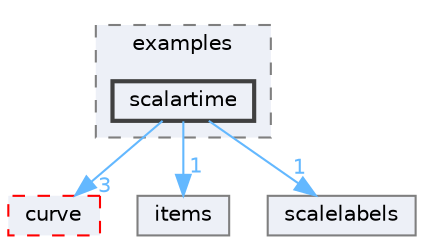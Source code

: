 digraph "scalartime"
{
 // LATEX_PDF_SIZE
  bgcolor="transparent";
  edge [fontname=Helvetica,fontsize=10,labelfontname=Helvetica,labelfontsize=10];
  node [fontname=Helvetica,fontsize=10,shape=box,height=0.2,width=0.4];
  compound=true
  subgraph clusterdir_483b170189ed58d6b1ab0874bc3c6f47 {
    graph [ bgcolor="#edf0f7", pencolor="grey50", label="examples", fontname=Helvetica,fontsize=10 style="filled,dashed", URL="dir_483b170189ed58d6b1ab0874bc3c6f47.html",tooltip=""]
  dir_a35940f3fe314d114fedc5a534e11e5f [label="scalartime", fillcolor="#edf0f7", color="grey25", style="filled,bold", URL="dir_a35940f3fe314d114fedc5a534e11e5f.html",tooltip=""];
  }
  dir_47425afe2895be1f5d86a2a0b876b986 [label="curve", fillcolor="#edf0f7", color="red", style="filled,dashed", URL="dir_47425afe2895be1f5d86a2a0b876b986.html",tooltip=""];
  dir_8ba99050c60b6a851b62c1ff2818b345 [label="items", fillcolor="#edf0f7", color="grey50", style="filled", URL="dir_8ba99050c60b6a851b62c1ff2818b345.html",tooltip=""];
  dir_92a52263fe9ea4e337765fd78f2497cc [label="scalelabels", fillcolor="#edf0f7", color="grey50", style="filled", URL="dir_92a52263fe9ea4e337765fd78f2497cc.html",tooltip=""];
  dir_a35940f3fe314d114fedc5a534e11e5f->dir_47425afe2895be1f5d86a2a0b876b986 [headlabel="3", labeldistance=1.5 headhref="dir_000022_000007.html" color="steelblue1" fontcolor="steelblue1"];
  dir_a35940f3fe314d114fedc5a534e11e5f->dir_8ba99050c60b6a851b62c1ff2818b345 [headlabel="1", labeldistance=1.5 headhref="dir_000022_000012.html" color="steelblue1" fontcolor="steelblue1"];
  dir_a35940f3fe314d114fedc5a534e11e5f->dir_92a52263fe9ea4e337765fd78f2497cc [headlabel="1", labeldistance=1.5 headhref="dir_000022_000023.html" color="steelblue1" fontcolor="steelblue1"];
}
